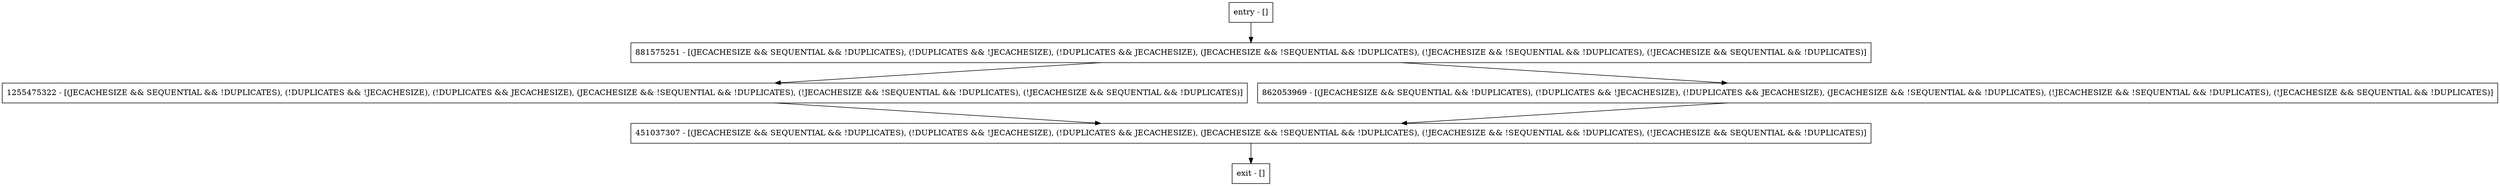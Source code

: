digraph putNoOverwrite {
node [shape=record];
881575251 [label="881575251 - [(JECACHESIZE && SEQUENTIAL && !DUPLICATES), (!DUPLICATES && !JECACHESIZE), (!DUPLICATES && JECACHESIZE), (JECACHESIZE && !SEQUENTIAL && !DUPLICATES), (!JECACHESIZE && !SEQUENTIAL && !DUPLICATES), (!JECACHESIZE && SEQUENTIAL && !DUPLICATES)]"];
entry [label="entry - []"];
exit [label="exit - []"];
451037307 [label="451037307 - [(JECACHESIZE && SEQUENTIAL && !DUPLICATES), (!DUPLICATES && !JECACHESIZE), (!DUPLICATES && JECACHESIZE), (JECACHESIZE && !SEQUENTIAL && !DUPLICATES), (!JECACHESIZE && !SEQUENTIAL && !DUPLICATES), (!JECACHESIZE && SEQUENTIAL && !DUPLICATES)]"];
1255475322 [label="1255475322 - [(JECACHESIZE && SEQUENTIAL && !DUPLICATES), (!DUPLICATES && !JECACHESIZE), (!DUPLICATES && JECACHESIZE), (JECACHESIZE && !SEQUENTIAL && !DUPLICATES), (!JECACHESIZE && !SEQUENTIAL && !DUPLICATES), (!JECACHESIZE && SEQUENTIAL && !DUPLICATES)]"];
862053969 [label="862053969 - [(JECACHESIZE && SEQUENTIAL && !DUPLICATES), (!DUPLICATES && !JECACHESIZE), (!DUPLICATES && JECACHESIZE), (JECACHESIZE && !SEQUENTIAL && !DUPLICATES), (!JECACHESIZE && !SEQUENTIAL && !DUPLICATES), (!JECACHESIZE && SEQUENTIAL && !DUPLICATES)]"];
entry;
exit;
881575251 -> 1255475322;
881575251 -> 862053969;
entry -> 881575251;
451037307 -> exit;
1255475322 -> 451037307;
862053969 -> 451037307;
}

